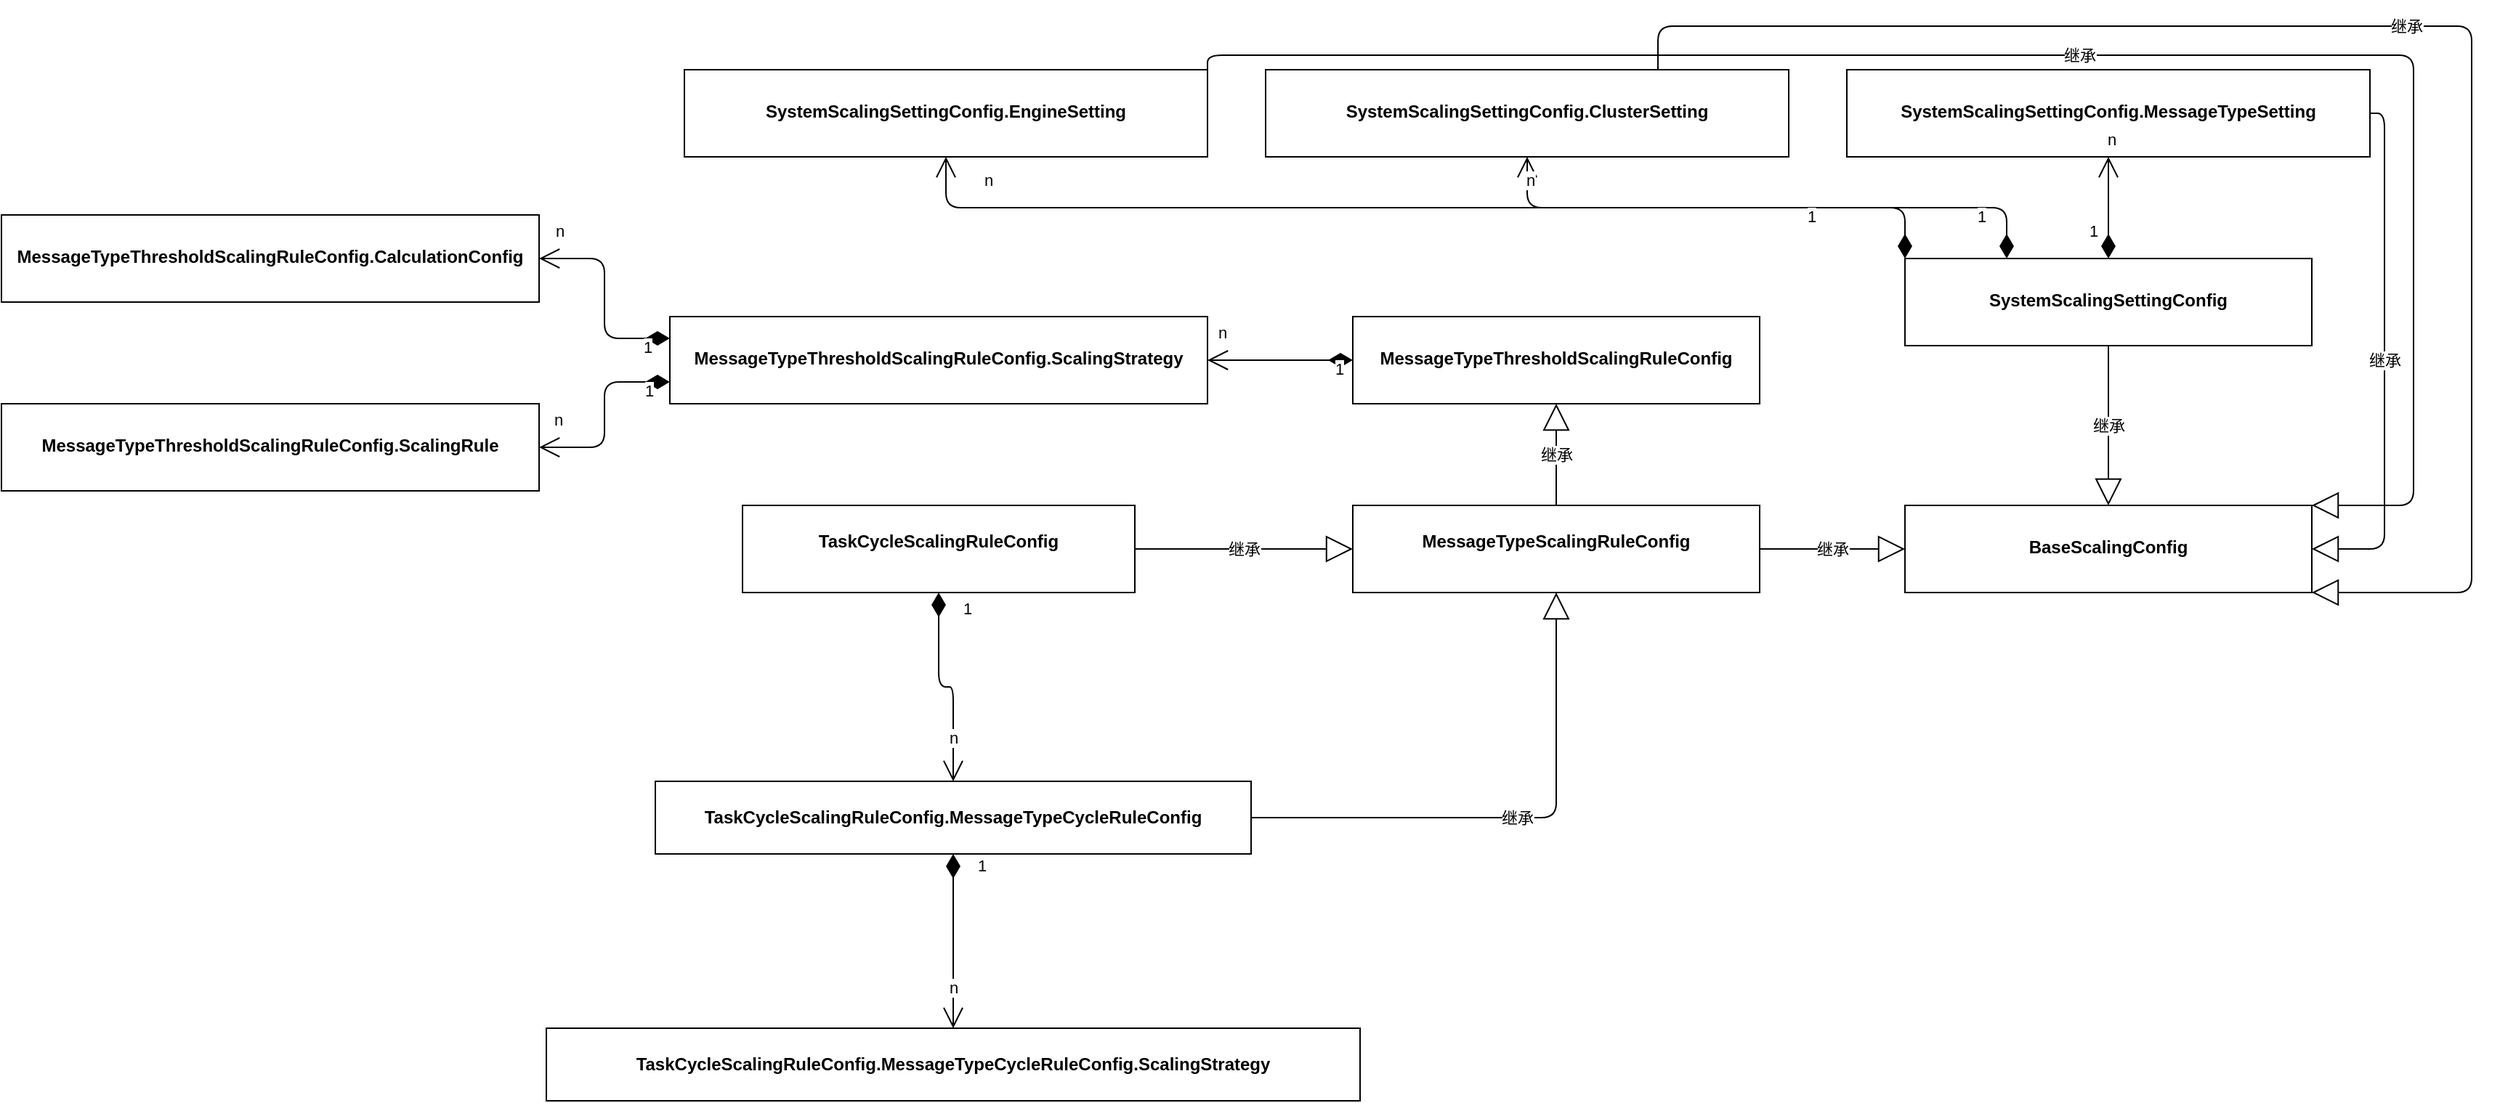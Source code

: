 <mxfile version="14.8.5" type="github">
  <diagram name="Page-1" id="c4acf3e9-155e-7222-9cf6-157b1a14988f">
    <mxGraphModel dx="1796" dy="1746" grid="1" gridSize="10" guides="1" tooltips="1" connect="1" arrows="1" fold="1" page="1" pageScale="1" pageWidth="850" pageHeight="1100" background="none" math="0" shadow="0">
      <root>
        <mxCell id="0" />
        <mxCell id="1" parent="0" />
        <mxCell id="tguButMhcNonGKpPtIbg-1" value="&lt;p style=&quot;margin: 0px ; margin-top: 4px ; text-align: center&quot;&gt;&lt;br&gt;&lt;b&gt;TaskCycleScalingRuleConfig&lt;/b&gt;&lt;/p&gt;" style="verticalAlign=top;align=left;overflow=fill;fontSize=12;fontFamily=Helvetica;html=1;" vertex="1" parent="1">
          <mxGeometry x="230" y="230" width="270" height="60" as="geometry" />
        </mxCell>
        <mxCell id="tguButMhcNonGKpPtIbg-2" value="&lt;p style=&quot;margin: 0px ; margin-top: 4px ; text-align: center&quot;&gt;&lt;br&gt;&lt;b&gt;TaskCycleScalingRuleConfig.&lt;/b&gt;&lt;b&gt;MessageTypeCycleRuleConfig&lt;/b&gt;&lt;/p&gt;" style="verticalAlign=top;align=left;overflow=fill;fontSize=12;fontFamily=Helvetica;html=1;" vertex="1" parent="1">
          <mxGeometry x="170" y="420" width="410" height="50" as="geometry" />
        </mxCell>
        <mxCell id="tguButMhcNonGKpPtIbg-4" value="1" style="endArrow=open;html=1;endSize=12;startArrow=diamondThin;startSize=14;startFill=1;edgeStyle=orthogonalEdgeStyle;align=left;verticalAlign=bottom;exitX=0.5;exitY=1;exitDx=0;exitDy=0;entryX=0.5;entryY=0;entryDx=0;entryDy=0;" edge="1" parent="1" source="tguButMhcNonGKpPtIbg-1" target="tguButMhcNonGKpPtIbg-2">
          <mxGeometry x="-0.714" y="15" relative="1" as="geometry">
            <mxPoint x="170" y="540" as="sourcePoint" />
            <mxPoint x="330" y="540" as="targetPoint" />
            <mxPoint as="offset" />
          </mxGeometry>
        </mxCell>
        <mxCell id="tguButMhcNonGKpPtIbg-6" value="n" style="edgeLabel;html=1;align=center;verticalAlign=middle;resizable=0;points=[];" vertex="1" connectable="0" parent="tguButMhcNonGKpPtIbg-4">
          <mxGeometry x="0.829" y="-1" relative="1" as="geometry">
            <mxPoint x="1" y="-18" as="offset" />
          </mxGeometry>
        </mxCell>
        <mxCell id="tguButMhcNonGKpPtIbg-7" value="&lt;p style=&quot;margin: 0px ; margin-top: 4px ; text-align: center&quot;&gt;&lt;br&gt;&lt;b&gt;MessageTypeScalingRuleConfig&lt;/b&gt;&lt;br&gt;&lt;/p&gt;" style="verticalAlign=top;align=left;overflow=fill;fontSize=12;fontFamily=Helvetica;html=1;" vertex="1" parent="1">
          <mxGeometry x="650" y="230" width="280" height="60" as="geometry" />
        </mxCell>
        <mxCell id="tguButMhcNonGKpPtIbg-8" value="继承" style="endArrow=block;endSize=16;endFill=0;html=1;entryX=0;entryY=0.5;entryDx=0;entryDy=0;exitX=1;exitY=0.5;exitDx=0;exitDy=0;" edge="1" parent="1" source="tguButMhcNonGKpPtIbg-1" target="tguButMhcNonGKpPtIbg-7">
          <mxGeometry width="160" relative="1" as="geometry">
            <mxPoint x="290" y="520" as="sourcePoint" />
            <mxPoint x="450" y="520" as="targetPoint" />
          </mxGeometry>
        </mxCell>
        <mxCell id="tguButMhcNonGKpPtIbg-9" value="&lt;p style=&quot;margin: 0px ; margin-top: 4px ; text-align: center&quot;&gt;&lt;br&gt;&lt;/p&gt;&lt;p style=&quot;margin: 0px ; margin-top: 4px ; text-align: center&quot;&gt;BaseScalingConfig&lt;br&gt;&lt;/p&gt;" style="verticalAlign=middle;align=left;overflow=fill;fontSize=12;fontFamily=Helvetica;html=1;fontStyle=1" vertex="1" parent="1">
          <mxGeometry x="1030" y="230" width="280" height="60" as="geometry" />
        </mxCell>
        <mxCell id="tguButMhcNonGKpPtIbg-10" value="继承" style="endArrow=block;endSize=16;endFill=0;html=1;entryX=0;entryY=0.5;entryDx=0;entryDy=0;exitX=1;exitY=0.5;exitDx=0;exitDy=0;" edge="1" parent="1" source="tguButMhcNonGKpPtIbg-7" target="tguButMhcNonGKpPtIbg-9">
          <mxGeometry width="160" relative="1" as="geometry">
            <mxPoint x="510" y="270" as="sourcePoint" />
            <mxPoint x="660" y="270" as="targetPoint" />
          </mxGeometry>
        </mxCell>
        <mxCell id="tguButMhcNonGKpPtIbg-11" value="&lt;p style=&quot;margin: 0px ; margin-top: 4px ; text-align: center&quot;&gt;&lt;br&gt;&lt;b&gt;TaskCycleScalingRuleConfig.&lt;/b&gt;&lt;b&gt;MessageTypeCycleRuleConfig.&lt;/b&gt;&lt;b&gt;ScalingStrategy&lt;/b&gt;&lt;/p&gt;" style="verticalAlign=top;align=left;overflow=fill;fontSize=12;fontFamily=Helvetica;html=1;" vertex="1" parent="1">
          <mxGeometry x="95" y="590" width="560" height="50" as="geometry" />
        </mxCell>
        <mxCell id="tguButMhcNonGKpPtIbg-14" value="1" style="endArrow=open;html=1;endSize=12;startArrow=diamondThin;startSize=14;startFill=1;edgeStyle=orthogonalEdgeStyle;align=left;verticalAlign=bottom;exitX=0.5;exitY=1;exitDx=0;exitDy=0;entryX=0.5;entryY=0;entryDx=0;entryDy=0;" edge="1" parent="1" source="tguButMhcNonGKpPtIbg-2" target="tguButMhcNonGKpPtIbg-11">
          <mxGeometry x="-0.714" y="15" relative="1" as="geometry">
            <mxPoint x="700" y="350" as="sourcePoint" />
            <mxPoint x="710" y="480" as="targetPoint" />
            <mxPoint as="offset" />
          </mxGeometry>
        </mxCell>
        <mxCell id="tguButMhcNonGKpPtIbg-15" value="n" style="edgeLabel;html=1;align=center;verticalAlign=middle;resizable=0;points=[];" vertex="1" connectable="0" parent="tguButMhcNonGKpPtIbg-14">
          <mxGeometry x="0.829" y="-1" relative="1" as="geometry">
            <mxPoint x="1" y="-18" as="offset" />
          </mxGeometry>
        </mxCell>
        <mxCell id="tguButMhcNonGKpPtIbg-16" value="&lt;p style=&quot;margin: 0px ; margin-top: 4px ; text-align: center&quot;&gt;&lt;br&gt;&lt;/p&gt;&lt;p style=&quot;margin: 0px ; margin-top: 4px ; text-align: center&quot;&gt;SystemScalingSettingConfig&lt;br&gt;&lt;/p&gt;" style="verticalAlign=middle;align=left;overflow=fill;fontSize=12;fontFamily=Helvetica;html=1;fontStyle=1" vertex="1" parent="1">
          <mxGeometry x="1030" y="60" width="280" height="60" as="geometry" />
        </mxCell>
        <mxCell id="tguButMhcNonGKpPtIbg-17" value="继承" style="endArrow=block;endSize=16;endFill=0;html=1;entryX=0.5;entryY=0;entryDx=0;entryDy=0;exitX=0.5;exitY=1;exitDx=0;exitDy=0;" edge="1" parent="1" source="tguButMhcNonGKpPtIbg-16" target="tguButMhcNonGKpPtIbg-9">
          <mxGeometry width="160" relative="1" as="geometry">
            <mxPoint x="940" y="270" as="sourcePoint" />
            <mxPoint x="1040" y="270" as="targetPoint" />
          </mxGeometry>
        </mxCell>
        <mxCell id="tguButMhcNonGKpPtIbg-18" value="继承" style="endArrow=block;endSize=16;endFill=0;html=1;entryX=0.5;entryY=1;entryDx=0;entryDy=0;exitX=1;exitY=0.5;exitDx=0;exitDy=0;edgeStyle=orthogonalEdgeStyle;" edge="1" parent="1" source="tguButMhcNonGKpPtIbg-2" target="tguButMhcNonGKpPtIbg-7">
          <mxGeometry width="160" relative="1" as="geometry">
            <mxPoint x="600" y="420" as="sourcePoint" />
            <mxPoint x="750" y="420" as="targetPoint" />
          </mxGeometry>
        </mxCell>
        <mxCell id="tguButMhcNonGKpPtIbg-19" value="&lt;p style=&quot;margin: 0px ; margin-top: 4px ; text-align: center&quot;&gt;&lt;br&gt;&lt;/p&gt;&lt;p style=&quot;margin: 0px ; margin-top: 4px ; text-align: center&quot;&gt;SystemScalingSettingConfig.MessageTypeSetting&lt;br&gt;&lt;/p&gt;" style="verticalAlign=middle;align=left;overflow=fill;fontSize=12;fontFamily=Helvetica;html=1;fontStyle=1" vertex="1" parent="1">
          <mxGeometry x="990" y="-70" width="360" height="60" as="geometry" />
        </mxCell>
        <mxCell id="tguButMhcNonGKpPtIbg-20" value="继承" style="endArrow=block;endSize=16;endFill=0;html=1;entryX=1;entryY=0.5;entryDx=0;entryDy=0;exitX=1;exitY=0.5;exitDx=0;exitDy=0;edgeStyle=orthogonalEdgeStyle;" edge="1" parent="1" source="tguButMhcNonGKpPtIbg-19" target="tguButMhcNonGKpPtIbg-9">
          <mxGeometry width="160" relative="1" as="geometry">
            <mxPoint x="1380" y="-25" as="sourcePoint" />
            <mxPoint x="1180" y="240" as="targetPoint" />
          </mxGeometry>
        </mxCell>
        <mxCell id="tguButMhcNonGKpPtIbg-21" value="1" style="endArrow=open;html=1;endSize=12;startArrow=diamondThin;startSize=14;startFill=1;edgeStyle=orthogonalEdgeStyle;align=left;verticalAlign=bottom;exitX=0.5;exitY=0;exitDx=0;exitDy=0;entryX=0.5;entryY=1;entryDx=0;entryDy=0;" edge="1" parent="1" source="tguButMhcNonGKpPtIbg-16" target="tguButMhcNonGKpPtIbg-19">
          <mxGeometry x="-0.714" y="15" relative="1" as="geometry">
            <mxPoint x="680" y="-10" as="sourcePoint" />
            <mxPoint x="690" y="120" as="targetPoint" />
            <mxPoint as="offset" />
          </mxGeometry>
        </mxCell>
        <mxCell id="tguButMhcNonGKpPtIbg-22" value="n" style="edgeLabel;html=1;align=center;verticalAlign=middle;resizable=0;points=[];" vertex="1" connectable="0" parent="tguButMhcNonGKpPtIbg-21">
          <mxGeometry x="0.829" y="-1" relative="1" as="geometry">
            <mxPoint x="1" y="-18" as="offset" />
          </mxGeometry>
        </mxCell>
        <mxCell id="tguButMhcNonGKpPtIbg-23" value="&lt;p style=&quot;margin: 0px ; margin-top: 4px ; text-align: center&quot;&gt;&lt;br&gt;&lt;/p&gt;&lt;p style=&quot;margin: 0px ; margin-top: 4px ; text-align: center&quot;&gt;SystemScalingSettingConfig.ClusterSetting&lt;br&gt;&lt;/p&gt;" style="verticalAlign=middle;align=left;overflow=fill;fontSize=12;fontFamily=Helvetica;html=1;fontStyle=1" vertex="1" parent="1">
          <mxGeometry x="590" y="-70" width="360" height="60" as="geometry" />
        </mxCell>
        <mxCell id="tguButMhcNonGKpPtIbg-24" value="1" style="endArrow=open;html=1;endSize=12;startArrow=diamondThin;startSize=14;startFill=1;edgeStyle=orthogonalEdgeStyle;align=left;verticalAlign=bottom;exitX=0.25;exitY=0;exitDx=0;exitDy=0;entryX=0.5;entryY=1;entryDx=0;entryDy=0;" edge="1" parent="1" source="tguButMhcNonGKpPtIbg-16" target="tguButMhcNonGKpPtIbg-23">
          <mxGeometry x="-0.714" y="15" relative="1" as="geometry">
            <mxPoint x="1180" y="70" as="sourcePoint" />
            <mxPoint x="1180" as="targetPoint" />
            <mxPoint as="offset" />
          </mxGeometry>
        </mxCell>
        <mxCell id="tguButMhcNonGKpPtIbg-25" value="n" style="edgeLabel;html=1;align=center;verticalAlign=middle;resizable=0;points=[];" vertex="1" connectable="0" parent="tguButMhcNonGKpPtIbg-24">
          <mxGeometry x="0.829" y="-1" relative="1" as="geometry">
            <mxPoint x="1" y="-18" as="offset" />
          </mxGeometry>
        </mxCell>
        <mxCell id="tguButMhcNonGKpPtIbg-26" value="&lt;p style=&quot;margin: 0px ; margin-top: 4px ; text-align: center&quot;&gt;&lt;br&gt;&lt;/p&gt;&lt;p style=&quot;margin: 0px ; margin-top: 4px ; text-align: center&quot;&gt;SystemScalingSettingConfig.EngineSetting&lt;br&gt;&lt;/p&gt;" style="verticalAlign=middle;align=left;overflow=fill;fontSize=12;fontFamily=Helvetica;html=1;fontStyle=1" vertex="1" parent="1">
          <mxGeometry x="190" y="-70" width="360" height="60" as="geometry" />
        </mxCell>
        <mxCell id="tguButMhcNonGKpPtIbg-27" value="1" style="endArrow=open;html=1;endSize=12;startArrow=diamondThin;startSize=14;startFill=1;edgeStyle=orthogonalEdgeStyle;align=left;verticalAlign=bottom;exitX=0;exitY=0;exitDx=0;exitDy=0;entryX=0.5;entryY=1;entryDx=0;entryDy=0;" edge="1" parent="1" source="tguButMhcNonGKpPtIbg-16" target="tguButMhcNonGKpPtIbg-26">
          <mxGeometry x="-0.714" y="15" relative="1" as="geometry">
            <mxPoint x="1110" y="70" as="sourcePoint" />
            <mxPoint x="780" as="targetPoint" />
            <mxPoint as="offset" />
          </mxGeometry>
        </mxCell>
        <mxCell id="tguButMhcNonGKpPtIbg-28" value="n" style="edgeLabel;html=1;align=center;verticalAlign=middle;resizable=0;points=[];" vertex="1" connectable="0" parent="tguButMhcNonGKpPtIbg-27">
          <mxGeometry x="0.829" y="-1" relative="1" as="geometry">
            <mxPoint x="1" y="-18" as="offset" />
          </mxGeometry>
        </mxCell>
        <mxCell id="tguButMhcNonGKpPtIbg-29" value="继承" style="endArrow=block;endSize=16;endFill=0;html=1;entryX=1;entryY=1;entryDx=0;entryDy=0;exitX=0.75;exitY=0;exitDx=0;exitDy=0;edgeStyle=orthogonalEdgeStyle;" edge="1" parent="1" source="tguButMhcNonGKpPtIbg-23" target="tguButMhcNonGKpPtIbg-9">
          <mxGeometry width="160" relative="1" as="geometry">
            <mxPoint x="1360" y="-30" as="sourcePoint" />
            <mxPoint x="1320" y="270" as="targetPoint" />
            <Array as="points">
              <mxPoint x="860" y="-100" />
              <mxPoint x="1420" y="-100" />
              <mxPoint x="1420" y="290" />
            </Array>
          </mxGeometry>
        </mxCell>
        <mxCell id="tguButMhcNonGKpPtIbg-30" value="继承" style="endArrow=block;endSize=16;endFill=0;html=1;entryX=1;entryY=0;entryDx=0;entryDy=0;edgeStyle=orthogonalEdgeStyle;exitX=1;exitY=0;exitDx=0;exitDy=0;" edge="1" parent="1" source="tguButMhcNonGKpPtIbg-26" target="tguButMhcNonGKpPtIbg-9">
          <mxGeometry width="160" relative="1" as="geometry">
            <mxPoint x="730" y="-110" as="sourcePoint" />
            <mxPoint x="1320" y="270" as="targetPoint" />
            <Array as="points">
              <mxPoint x="550" y="-80" />
              <mxPoint x="1380" y="-80" />
              <mxPoint x="1380" y="230" />
            </Array>
          </mxGeometry>
        </mxCell>
        <mxCell id="tguButMhcNonGKpPtIbg-31" value="&lt;p style=&quot;margin: 0px ; margin-top: 4px ; text-align: center&quot;&gt;&lt;br&gt;&lt;/p&gt;&lt;p style=&quot;margin: 0px ; margin-top: 4px ; text-align: center&quot;&gt;MessageTypeThresholdScalingRuleConfig&lt;br&gt;&lt;/p&gt;" style="verticalAlign=middle;align=left;overflow=fill;fontSize=12;fontFamily=Helvetica;html=1;fontStyle=1" vertex="1" parent="1">
          <mxGeometry x="650" y="100" width="280" height="60" as="geometry" />
        </mxCell>
        <mxCell id="tguButMhcNonGKpPtIbg-32" value="继承" style="endArrow=block;endSize=16;endFill=0;html=1;entryX=0.5;entryY=1;entryDx=0;entryDy=0;exitX=0.5;exitY=0;exitDx=0;exitDy=0;" edge="1" parent="1" source="tguButMhcNonGKpPtIbg-7" target="tguButMhcNonGKpPtIbg-31">
          <mxGeometry width="160" relative="1" as="geometry">
            <mxPoint x="510" y="270" as="sourcePoint" />
            <mxPoint x="660" y="270" as="targetPoint" />
          </mxGeometry>
        </mxCell>
        <mxCell id="tguButMhcNonGKpPtIbg-33" value="&lt;p style=&quot;margin: 0px ; margin-top: 4px ; text-align: center&quot;&gt;&lt;br&gt;&lt;/p&gt;&lt;p style=&quot;margin: 0px ; margin-top: 4px ; text-align: center&quot;&gt;MessageTypeThresholdScalingRuleConfig.ScalingStrategy&lt;br&gt;&lt;/p&gt;" style="verticalAlign=middle;align=left;overflow=fill;fontSize=12;fontFamily=Helvetica;html=1;fontStyle=1" vertex="1" parent="1">
          <mxGeometry x="180" y="100" width="370" height="60" as="geometry" />
        </mxCell>
        <mxCell id="tguButMhcNonGKpPtIbg-34" value="1" style="endArrow=open;html=1;endSize=12;startArrow=diamondThin;startSize=14;startFill=1;edgeStyle=orthogonalEdgeStyle;align=left;verticalAlign=bottom;exitX=0;exitY=0.5;exitDx=0;exitDy=0;entryX=1;entryY=0.5;entryDx=0;entryDy=0;" edge="1" parent="1" source="tguButMhcNonGKpPtIbg-31" target="tguButMhcNonGKpPtIbg-33">
          <mxGeometry x="-0.714" y="15" relative="1" as="geometry">
            <mxPoint x="375" y="300" as="sourcePoint" />
            <mxPoint x="385" y="430" as="targetPoint" />
            <mxPoint as="offset" />
          </mxGeometry>
        </mxCell>
        <mxCell id="tguButMhcNonGKpPtIbg-35" value="n" style="edgeLabel;html=1;align=center;verticalAlign=middle;resizable=0;points=[];" vertex="1" connectable="0" parent="tguButMhcNonGKpPtIbg-34">
          <mxGeometry x="0.829" y="-1" relative="1" as="geometry">
            <mxPoint x="1" y="-18" as="offset" />
          </mxGeometry>
        </mxCell>
        <mxCell id="tguButMhcNonGKpPtIbg-36" value="&lt;p style=&quot;margin: 0px ; margin-top: 4px ; text-align: center&quot;&gt;&lt;br&gt;&lt;/p&gt;&lt;p style=&quot;margin: 0px ; margin-top: 4px ; text-align: center&quot;&gt;MessageTypeThresholdScalingRuleConfig.CalculationConfig&lt;br&gt;&lt;/p&gt;" style="verticalAlign=middle;align=left;overflow=fill;fontSize=12;fontFamily=Helvetica;html=1;fontStyle=1" vertex="1" parent="1">
          <mxGeometry x="-280" y="30" width="370" height="60" as="geometry" />
        </mxCell>
        <mxCell id="tguButMhcNonGKpPtIbg-37" value="&lt;p style=&quot;margin: 0px ; margin-top: 4px ; text-align: center&quot;&gt;&lt;br&gt;&lt;/p&gt;&lt;p style=&quot;margin: 0px ; margin-top: 4px ; text-align: center&quot;&gt;MessageTypeThresholdScalingRuleConfig.ScalingRule&lt;br&gt;&lt;/p&gt;" style="verticalAlign=middle;align=left;overflow=fill;fontSize=12;fontFamily=Helvetica;html=1;fontStyle=1" vertex="1" parent="1">
          <mxGeometry x="-280" y="160" width="370" height="60" as="geometry" />
        </mxCell>
        <mxCell id="tguButMhcNonGKpPtIbg-38" value="1" style="endArrow=open;html=1;endSize=12;startArrow=diamondThin;startSize=14;startFill=1;edgeStyle=orthogonalEdgeStyle;align=left;verticalAlign=bottom;exitX=0;exitY=0.25;exitDx=0;exitDy=0;entryX=1;entryY=0.5;entryDx=0;entryDy=0;" edge="1" parent="1" source="tguButMhcNonGKpPtIbg-33" target="tguButMhcNonGKpPtIbg-36">
          <mxGeometry x="-0.714" y="15" relative="1" as="geometry">
            <mxPoint x="660" y="140" as="sourcePoint" />
            <mxPoint x="560" y="140" as="targetPoint" />
            <mxPoint as="offset" />
          </mxGeometry>
        </mxCell>
        <mxCell id="tguButMhcNonGKpPtIbg-39" value="n" style="edgeLabel;html=1;align=center;verticalAlign=middle;resizable=0;points=[];" vertex="1" connectable="0" parent="tguButMhcNonGKpPtIbg-38">
          <mxGeometry x="0.829" y="-1" relative="1" as="geometry">
            <mxPoint x="1" y="-18" as="offset" />
          </mxGeometry>
        </mxCell>
        <mxCell id="tguButMhcNonGKpPtIbg-40" value="1" style="endArrow=open;html=1;endSize=12;startArrow=diamondThin;startSize=14;startFill=1;edgeStyle=orthogonalEdgeStyle;align=left;verticalAlign=bottom;exitX=0;exitY=0.75;exitDx=0;exitDy=0;entryX=1;entryY=0.5;entryDx=0;entryDy=0;" edge="1" parent="1" source="tguButMhcNonGKpPtIbg-33" target="tguButMhcNonGKpPtIbg-37">
          <mxGeometry x="-0.714" y="15" relative="1" as="geometry">
            <mxPoint x="190" y="140" as="sourcePoint" />
            <mxPoint x="100" y="70" as="targetPoint" />
            <mxPoint as="offset" />
          </mxGeometry>
        </mxCell>
        <mxCell id="tguButMhcNonGKpPtIbg-41" value="n" style="edgeLabel;html=1;align=center;verticalAlign=middle;resizable=0;points=[];" vertex="1" connectable="0" parent="tguButMhcNonGKpPtIbg-40">
          <mxGeometry x="0.829" y="-1" relative="1" as="geometry">
            <mxPoint x="1" y="-18" as="offset" />
          </mxGeometry>
        </mxCell>
      </root>
    </mxGraphModel>
  </diagram>
</mxfile>
